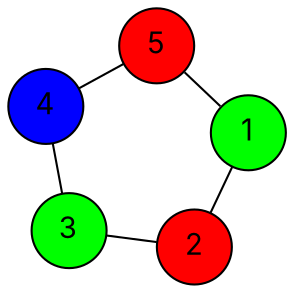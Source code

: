 graph G {
  layout=neato;
  overlap=false;
  splines=true;
  node [shape=circle, style=filled, fontname=Inter];
  1 [label="1", fillcolor="green", tooltip="v1 color 1"];
  2 [label="2", fillcolor="red", tooltip="v2 color 0"];
  3 [label="3", fillcolor="green", tooltip="v3 color 1"];
  4 [label="4", fillcolor="blue", tooltip="v4 color 2"];
  5 [label="5", fillcolor="red", tooltip="v5 color 0"];
  1 -- 2;
  1 -- 5;
  2 -- 3;
  3 -- 4;
  4 -- 5;
}
